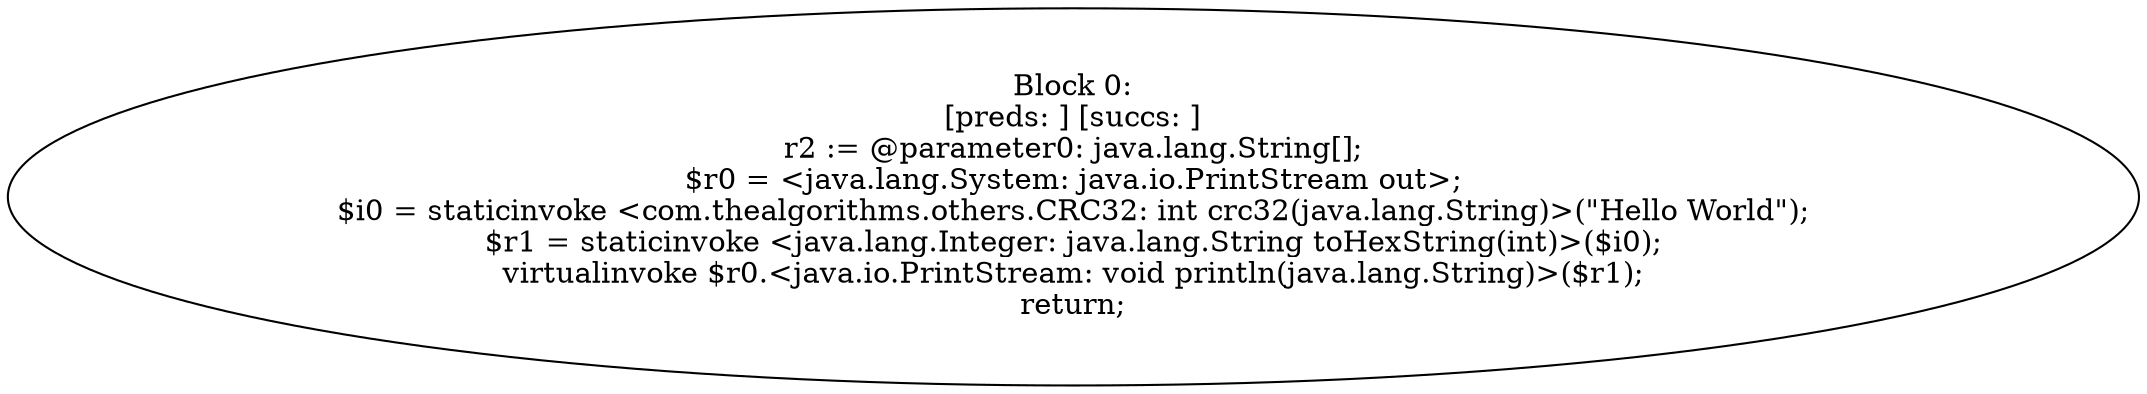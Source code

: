 digraph "unitGraph" {
    "Block 0:
[preds: ] [succs: ]
r2 := @parameter0: java.lang.String[];
$r0 = <java.lang.System: java.io.PrintStream out>;
$i0 = staticinvoke <com.thealgorithms.others.CRC32: int crc32(java.lang.String)>(\"Hello World\");
$r1 = staticinvoke <java.lang.Integer: java.lang.String toHexString(int)>($i0);
virtualinvoke $r0.<java.io.PrintStream: void println(java.lang.String)>($r1);
return;
"
}
